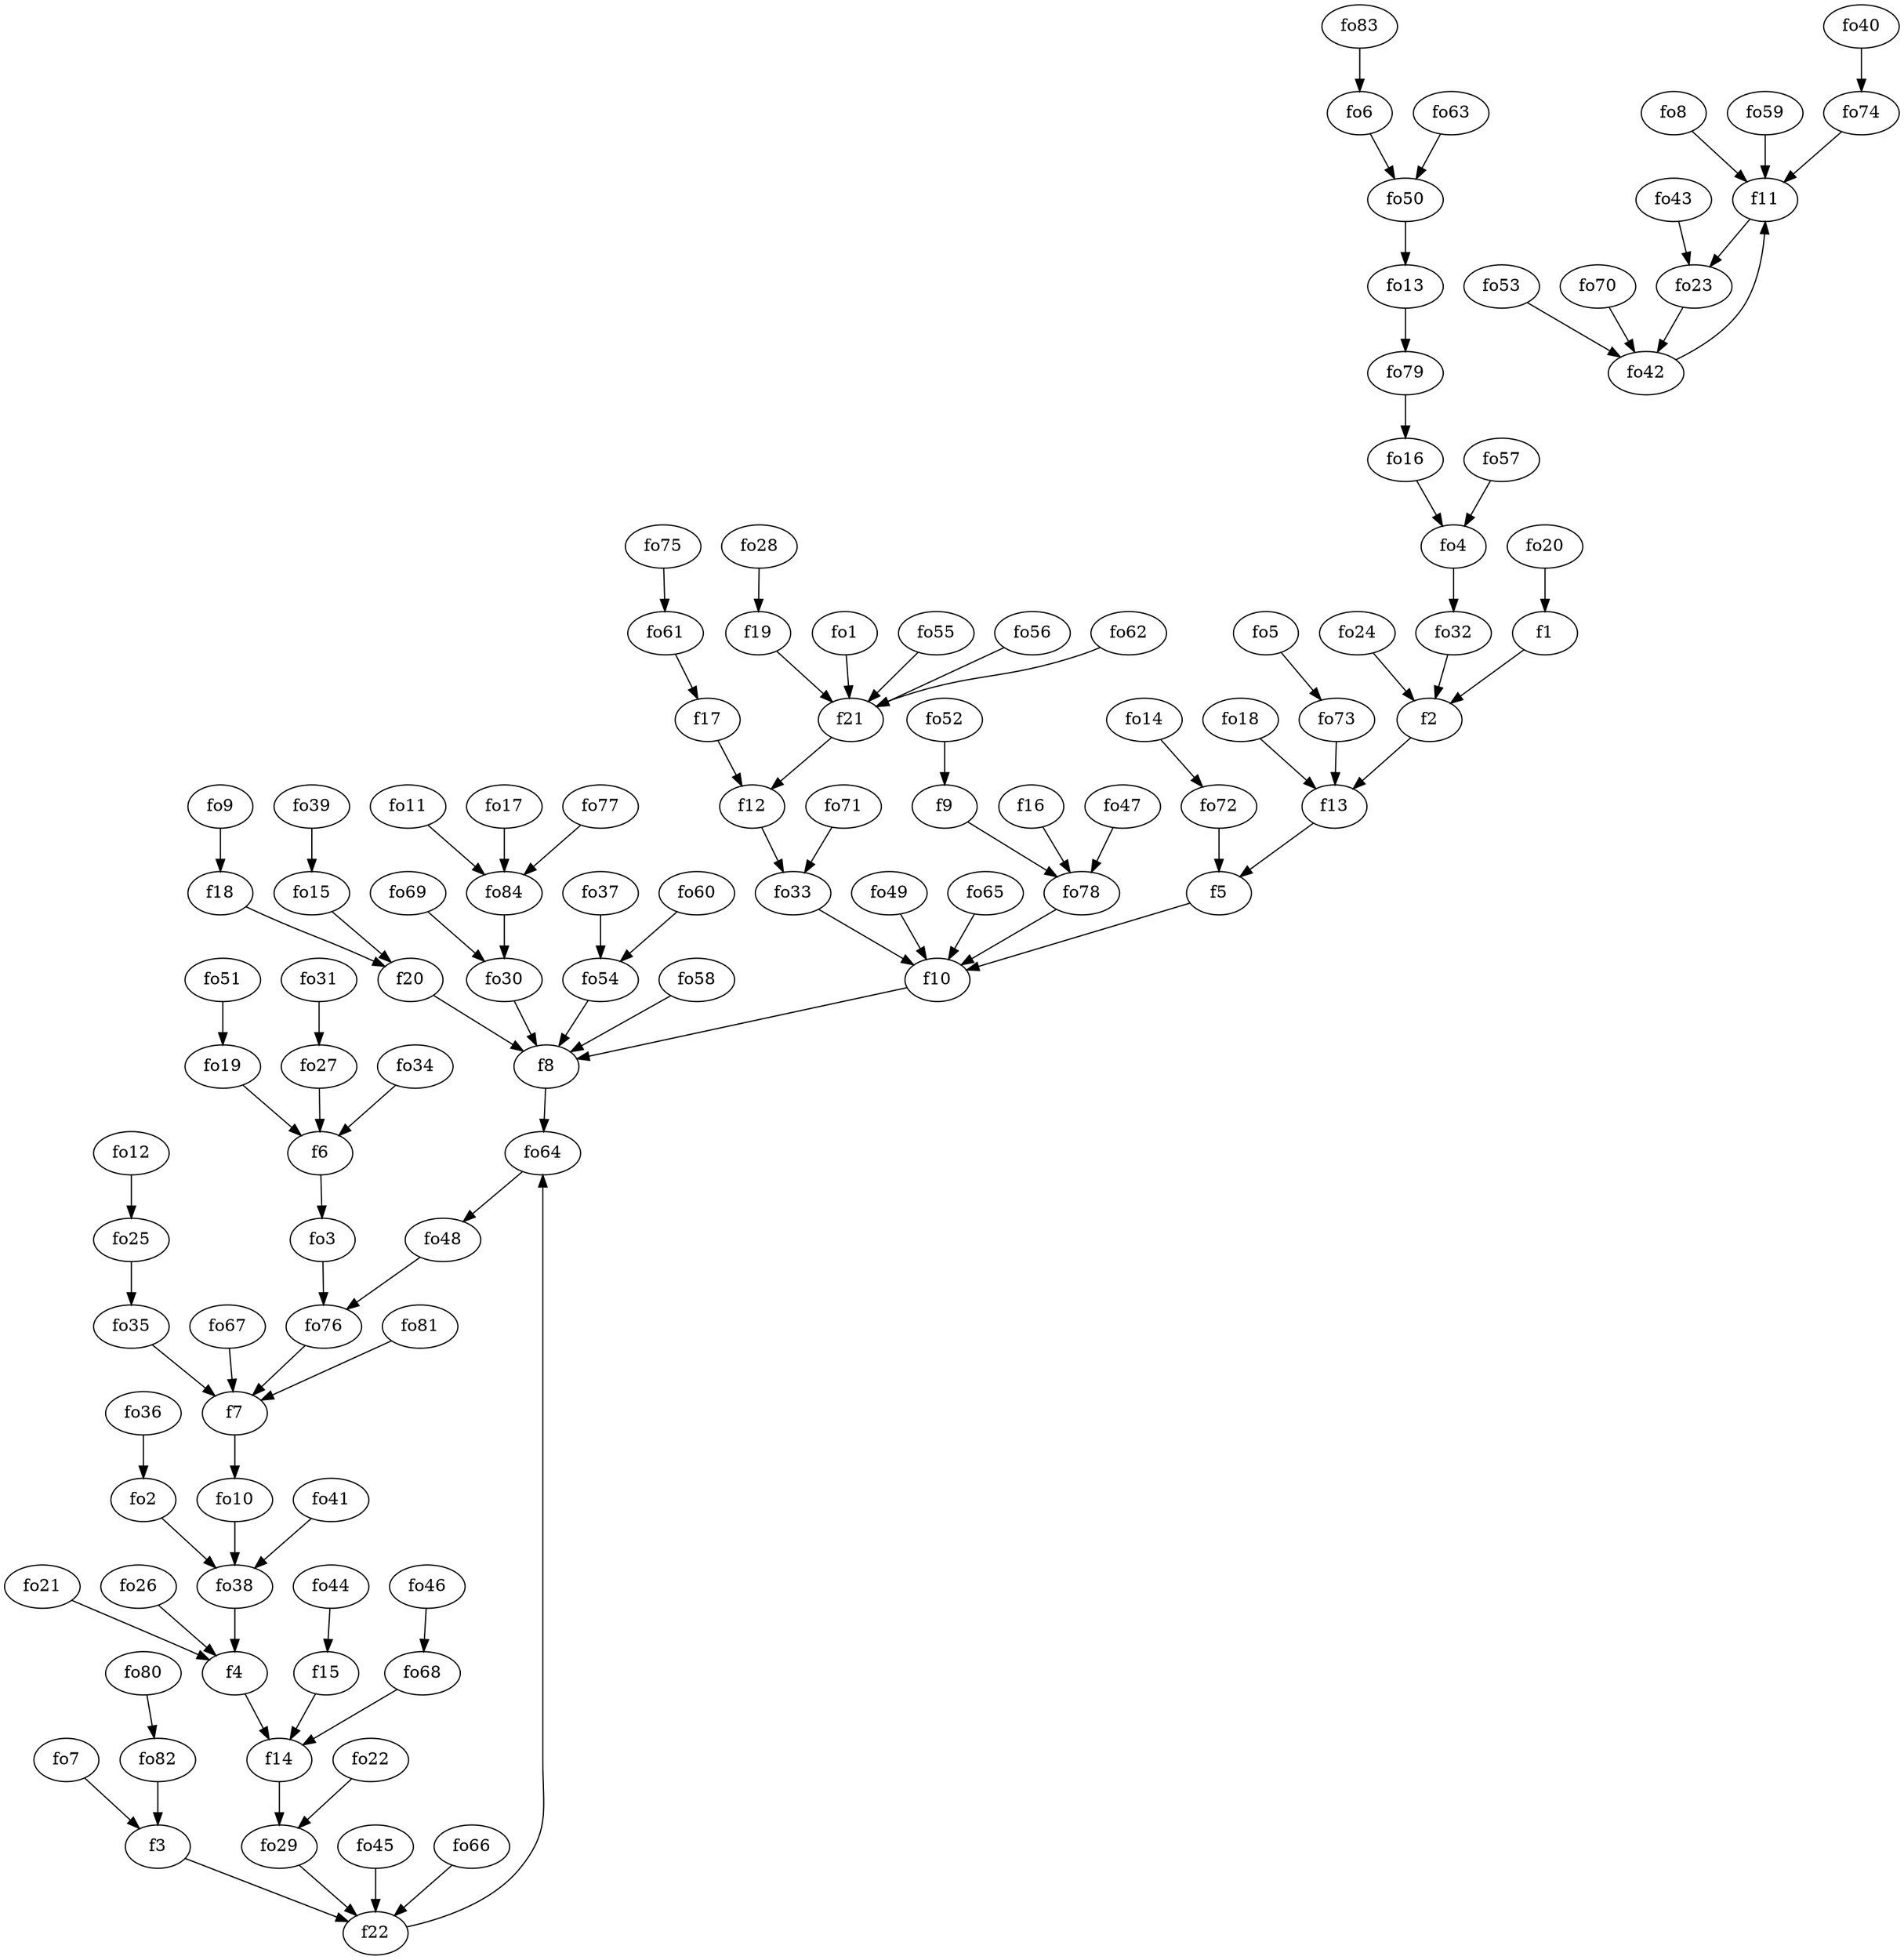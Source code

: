 strict digraph  {
f1;
f2;
f3;
f4;
f5;
f6;
f7;
f8;
f9;
f10;
f11;
f12;
f13;
f14;
f15;
f16;
f17;
f18;
f19;
f20;
f21;
f22;
fo1;
fo2;
fo3;
fo4;
fo5;
fo6;
fo7;
fo8;
fo9;
fo10;
fo11;
fo12;
fo13;
fo14;
fo15;
fo16;
fo17;
fo18;
fo19;
fo20;
fo21;
fo22;
fo23;
fo24;
fo25;
fo26;
fo27;
fo28;
fo29;
fo30;
fo31;
fo32;
fo33;
fo34;
fo35;
fo36;
fo37;
fo38;
fo39;
fo40;
fo41;
fo42;
fo43;
fo44;
fo45;
fo46;
fo47;
fo48;
fo49;
fo50;
fo51;
fo52;
fo53;
fo54;
fo55;
fo56;
fo57;
fo58;
fo59;
fo60;
fo61;
fo62;
fo63;
fo64;
fo65;
fo66;
fo67;
fo68;
fo69;
fo70;
fo71;
fo72;
fo73;
fo74;
fo75;
fo76;
fo77;
fo78;
fo79;
fo80;
fo81;
fo82;
fo83;
fo84;
f1 -> f2  [weight=2];
f2 -> f13  [weight=2];
f3 -> f22  [weight=2];
f4 -> f14  [weight=2];
f5 -> f10  [weight=2];
f6 -> fo3  [weight=2];
f7 -> fo10  [weight=2];
f8 -> fo64  [weight=2];
f9 -> fo78  [weight=2];
f10 -> f8  [weight=2];
f11 -> fo23  [weight=2];
f12 -> fo33  [weight=2];
f13 -> f5  [weight=2];
f14 -> fo29  [weight=2];
f15 -> f14  [weight=2];
f16 -> fo78  [weight=2];
f17 -> f12  [weight=2];
f18 -> f20  [weight=2];
f19 -> f21  [weight=2];
f20 -> f8  [weight=2];
f21 -> f12  [weight=2];
f22 -> fo64  [weight=2];
fo1 -> f21  [weight=2];
fo2 -> fo38  [weight=2];
fo3 -> fo76  [weight=2];
fo4 -> fo32  [weight=2];
fo5 -> fo73  [weight=2];
fo6 -> fo50  [weight=2];
fo7 -> f3  [weight=2];
fo8 -> f11  [weight=2];
fo9 -> f18  [weight=2];
fo10 -> fo38  [weight=2];
fo11 -> fo84  [weight=2];
fo12 -> fo25  [weight=2];
fo13 -> fo79  [weight=2];
fo14 -> fo72  [weight=2];
fo15 -> f20  [weight=2];
fo16 -> fo4  [weight=2];
fo17 -> fo84  [weight=2];
fo18 -> f13  [weight=2];
fo19 -> f6  [weight=2];
fo20 -> f1  [weight=2];
fo21 -> f4  [weight=2];
fo22 -> fo29  [weight=2];
fo23 -> fo42  [weight=2];
fo24 -> f2  [weight=2];
fo25 -> fo35  [weight=2];
fo26 -> f4  [weight=2];
fo27 -> f6  [weight=2];
fo28 -> f19  [weight=2];
fo29 -> f22  [weight=2];
fo30 -> f8  [weight=2];
fo31 -> fo27  [weight=2];
fo32 -> f2  [weight=2];
fo33 -> f10  [weight=2];
fo34 -> f6  [weight=2];
fo35 -> f7  [weight=2];
fo36 -> fo2  [weight=2];
fo37 -> fo54  [weight=2];
fo38 -> f4  [weight=2];
fo39 -> fo15  [weight=2];
fo40 -> fo74  [weight=2];
fo41 -> fo38  [weight=2];
fo42 -> f11  [weight=2];
fo43 -> fo23  [weight=2];
fo44 -> f15  [weight=2];
fo45 -> f22  [weight=2];
fo46 -> fo68  [weight=2];
fo47 -> fo78  [weight=2];
fo48 -> fo76  [weight=2];
fo49 -> f10  [weight=2];
fo50 -> fo13  [weight=2];
fo51 -> fo19  [weight=2];
fo52 -> f9  [weight=2];
fo53 -> fo42  [weight=2];
fo54 -> f8  [weight=2];
fo55 -> f21  [weight=2];
fo56 -> f21  [weight=2];
fo57 -> fo4  [weight=2];
fo58 -> f8  [weight=2];
fo59 -> f11  [weight=2];
fo60 -> fo54  [weight=2];
fo61 -> f17  [weight=2];
fo62 -> f21  [weight=2];
fo63 -> fo50  [weight=2];
fo64 -> fo48  [weight=2];
fo65 -> f10  [weight=2];
fo66 -> f22  [weight=2];
fo67 -> f7  [weight=2];
fo68 -> f14  [weight=2];
fo69 -> fo30  [weight=2];
fo70 -> fo42  [weight=2];
fo71 -> fo33  [weight=2];
fo72 -> f5  [weight=2];
fo73 -> f13  [weight=2];
fo74 -> f11  [weight=2];
fo75 -> fo61  [weight=2];
fo76 -> f7  [weight=2];
fo77 -> fo84  [weight=2];
fo78 -> f10  [weight=2];
fo79 -> fo16  [weight=2];
fo80 -> fo82  [weight=2];
fo81 -> f7  [weight=2];
fo82 -> f3  [weight=2];
fo83 -> fo6  [weight=2];
fo84 -> fo30  [weight=2];
}
